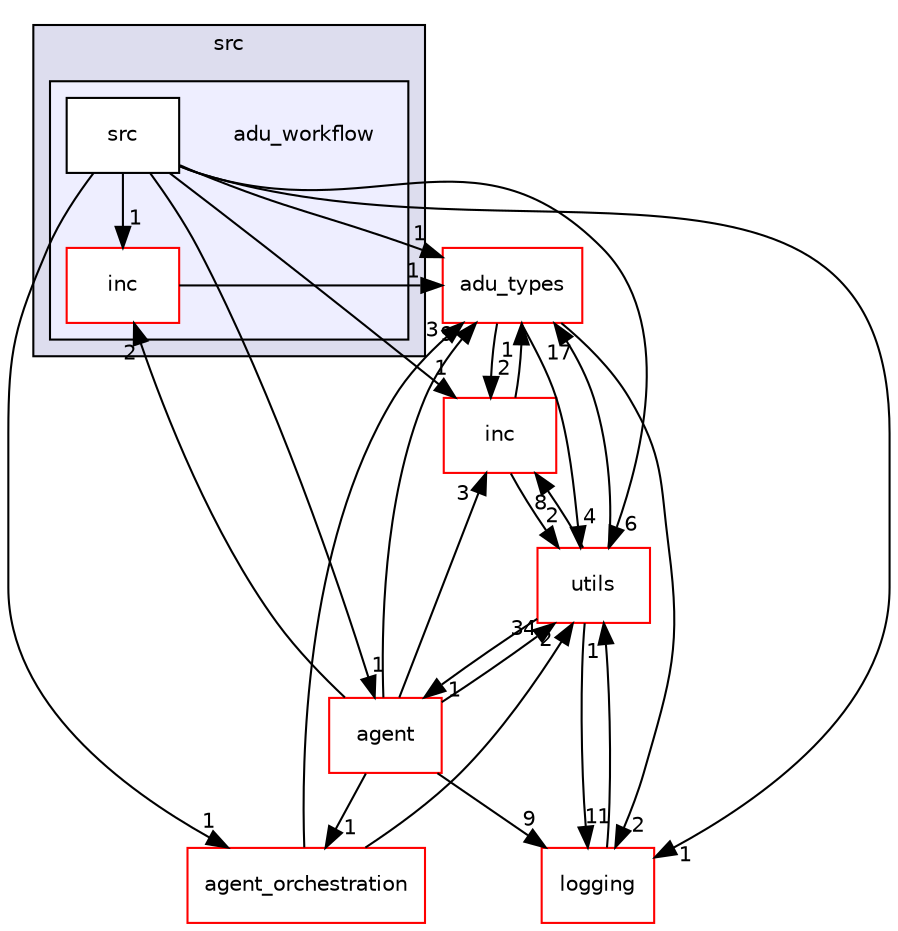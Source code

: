 digraph "src/adu_workflow" {
  compound=true
  node [ fontsize="10", fontname="Helvetica"];
  edge [ labelfontsize="10", labelfontname="Helvetica"];
  subgraph clusterdir_68267d1309a1af8e8297ef4c3efbcdba {
    graph [ bgcolor="#ddddee", pencolor="black", label="src" fontname="Helvetica", fontsize="10", URL="dir_68267d1309a1af8e8297ef4c3efbcdba.html"]
  subgraph clusterdir_2af8c8a5a5c91338718cea5984f016c0 {
    graph [ bgcolor="#eeeeff", pencolor="black", label="" URL="dir_2af8c8a5a5c91338718cea5984f016c0.html"];
    dir_2af8c8a5a5c91338718cea5984f016c0 [shape=plaintext label="adu_workflow"];
    dir_3a5af0e2e128f8ff6773a24d5dd9fd20 [shape=box label="inc" color="red" fillcolor="white" style="filled" URL="dir_3a5af0e2e128f8ff6773a24d5dd9fd20.html"];
    dir_f8fac45691275be30d38ba3bd3a20388 [shape=box label="src" color="black" fillcolor="white" style="filled" URL="dir_f8fac45691275be30d38ba3bd3a20388.html"];
  }
  }
  dir_6bc6ad22483805bbbda55258ad2a62ea [shape=box label="inc" fillcolor="white" style="filled" color="red" URL="dir_6bc6ad22483805bbbda55258ad2a62ea.html"];
  dir_2fa9b52a3673ed0f8fcfc3f4f3ae93e3 [shape=box label="adu_types" fillcolor="white" style="filled" color="red" URL="dir_2fa9b52a3673ed0f8fcfc3f4f3ae93e3.html"];
  dir_7a595b6a07cd8b16c4e5e314d67cc75b [shape=box label="agent" fillcolor="white" style="filled" color="red" URL="dir_7a595b6a07cd8b16c4e5e314d67cc75b.html"];
  dir_b3320b59a4aa4a7431bc8488b87009bf [shape=box label="logging" fillcolor="white" style="filled" color="red" URL="dir_b3320b59a4aa4a7431bc8488b87009bf.html"];
  dir_313caf1132e152dd9b58bea13a4052ca [shape=box label="utils" fillcolor="white" style="filled" color="red" URL="dir_313caf1132e152dd9b58bea13a4052ca.html"];
  dir_465df1cc2452eba7849491eee8d4e6c7 [shape=box label="agent_orchestration" fillcolor="white" style="filled" color="red" URL="dir_465df1cc2452eba7849491eee8d4e6c7.html"];
  dir_6bc6ad22483805bbbda55258ad2a62ea->dir_2fa9b52a3673ed0f8fcfc3f4f3ae93e3 [headlabel="1", labeldistance=1.5 headhref="dir_000137_000003.html"];
  dir_6bc6ad22483805bbbda55258ad2a62ea->dir_313caf1132e152dd9b58bea13a4052ca [headlabel="2", labeldistance=1.5 headhref="dir_000137_000154.html"];
  dir_2fa9b52a3673ed0f8fcfc3f4f3ae93e3->dir_6bc6ad22483805bbbda55258ad2a62ea [headlabel="2", labeldistance=1.5 headhref="dir_000003_000137.html"];
  dir_2fa9b52a3673ed0f8fcfc3f4f3ae93e3->dir_b3320b59a4aa4a7431bc8488b87009bf [headlabel="2", labeldistance=1.5 headhref="dir_000003_000143.html"];
  dir_2fa9b52a3673ed0f8fcfc3f4f3ae93e3->dir_313caf1132e152dd9b58bea13a4052ca [headlabel="4", labeldistance=1.5 headhref="dir_000003_000154.html"];
  dir_3a5af0e2e128f8ff6773a24d5dd9fd20->dir_2fa9b52a3673ed0f8fcfc3f4f3ae93e3 [headlabel="1", labeldistance=1.5 headhref="dir_000009_000003.html"];
  dir_f8fac45691275be30d38ba3bd3a20388->dir_6bc6ad22483805bbbda55258ad2a62ea [headlabel="1", labeldistance=1.5 headhref="dir_000011_000137.html"];
  dir_f8fac45691275be30d38ba3bd3a20388->dir_2fa9b52a3673ed0f8fcfc3f4f3ae93e3 [headlabel="1", labeldistance=1.5 headhref="dir_000011_000003.html"];
  dir_f8fac45691275be30d38ba3bd3a20388->dir_3a5af0e2e128f8ff6773a24d5dd9fd20 [headlabel="1", labeldistance=1.5 headhref="dir_000011_000009.html"];
  dir_f8fac45691275be30d38ba3bd3a20388->dir_7a595b6a07cd8b16c4e5e314d67cc75b [headlabel="1", labeldistance=1.5 headhref="dir_000011_000012.html"];
  dir_f8fac45691275be30d38ba3bd3a20388->dir_b3320b59a4aa4a7431bc8488b87009bf [headlabel="1", labeldistance=1.5 headhref="dir_000011_000143.html"];
  dir_f8fac45691275be30d38ba3bd3a20388->dir_313caf1132e152dd9b58bea13a4052ca [headlabel="6", labeldistance=1.5 headhref="dir_000011_000154.html"];
  dir_f8fac45691275be30d38ba3bd3a20388->dir_465df1cc2452eba7849491eee8d4e6c7 [headlabel="1", labeldistance=1.5 headhref="dir_000011_000037.html"];
  dir_7a595b6a07cd8b16c4e5e314d67cc75b->dir_6bc6ad22483805bbbda55258ad2a62ea [headlabel="3", labeldistance=1.5 headhref="dir_000012_000137.html"];
  dir_7a595b6a07cd8b16c4e5e314d67cc75b->dir_2fa9b52a3673ed0f8fcfc3f4f3ae93e3 [headlabel="9", labeldistance=1.5 headhref="dir_000012_000003.html"];
  dir_7a595b6a07cd8b16c4e5e314d67cc75b->dir_3a5af0e2e128f8ff6773a24d5dd9fd20 [headlabel="2", labeldistance=1.5 headhref="dir_000012_000009.html"];
  dir_7a595b6a07cd8b16c4e5e314d67cc75b->dir_b3320b59a4aa4a7431bc8488b87009bf [headlabel="9", labeldistance=1.5 headhref="dir_000012_000143.html"];
  dir_7a595b6a07cd8b16c4e5e314d67cc75b->dir_313caf1132e152dd9b58bea13a4052ca [headlabel="34", labeldistance=1.5 headhref="dir_000012_000154.html"];
  dir_7a595b6a07cd8b16c4e5e314d67cc75b->dir_465df1cc2452eba7849491eee8d4e6c7 [headlabel="1", labeldistance=1.5 headhref="dir_000012_000037.html"];
  dir_b3320b59a4aa4a7431bc8488b87009bf->dir_313caf1132e152dd9b58bea13a4052ca [headlabel="1", labeldistance=1.5 headhref="dir_000143_000154.html"];
  dir_313caf1132e152dd9b58bea13a4052ca->dir_6bc6ad22483805bbbda55258ad2a62ea [headlabel="8", labeldistance=1.5 headhref="dir_000154_000137.html"];
  dir_313caf1132e152dd9b58bea13a4052ca->dir_2fa9b52a3673ed0f8fcfc3f4f3ae93e3 [headlabel="17", labeldistance=1.5 headhref="dir_000154_000003.html"];
  dir_313caf1132e152dd9b58bea13a4052ca->dir_7a595b6a07cd8b16c4e5e314d67cc75b [headlabel="1", labeldistance=1.5 headhref="dir_000154_000012.html"];
  dir_313caf1132e152dd9b58bea13a4052ca->dir_b3320b59a4aa4a7431bc8488b87009bf [headlabel="11", labeldistance=1.5 headhref="dir_000154_000143.html"];
  dir_465df1cc2452eba7849491eee8d4e6c7->dir_2fa9b52a3673ed0f8fcfc3f4f3ae93e3 [headlabel="3", labeldistance=1.5 headhref="dir_000037_000003.html"];
  dir_465df1cc2452eba7849491eee8d4e6c7->dir_313caf1132e152dd9b58bea13a4052ca [headlabel="2", labeldistance=1.5 headhref="dir_000037_000154.html"];
}
